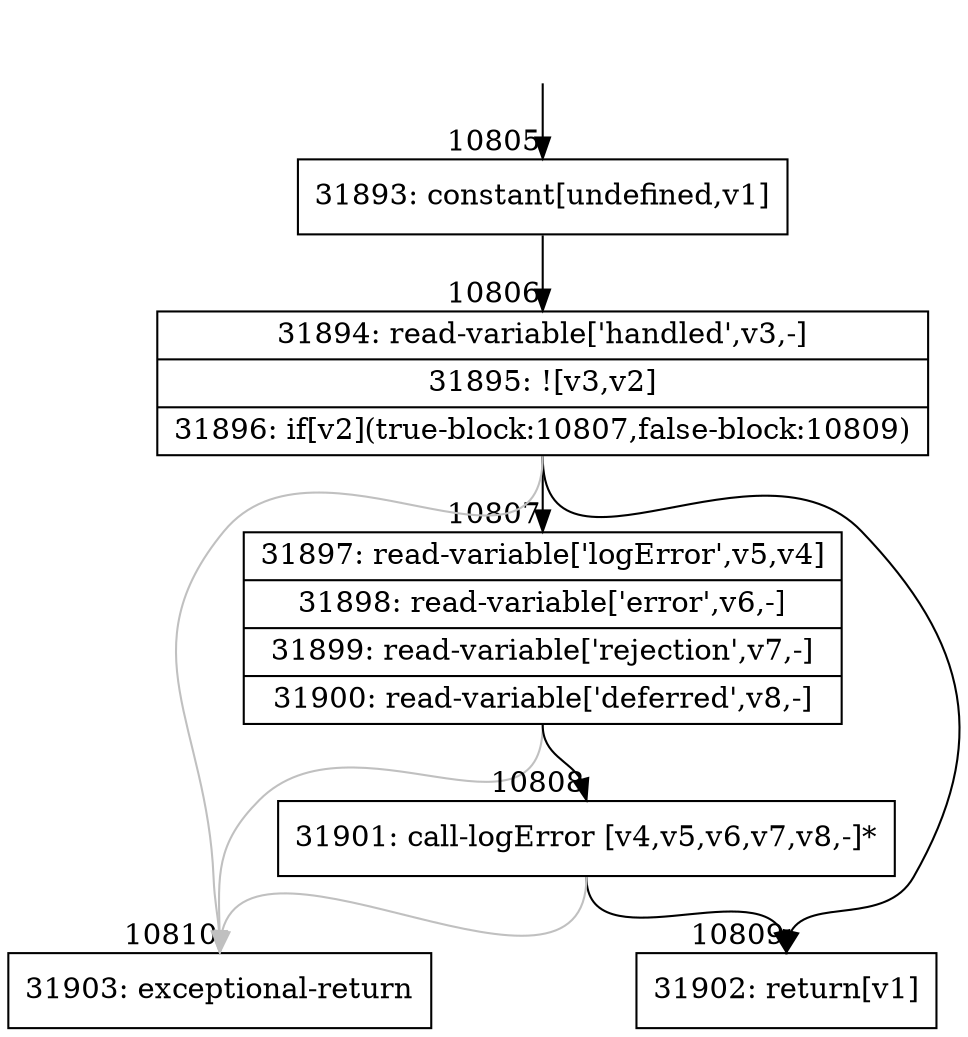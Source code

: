 digraph {
rankdir="TD"
BB_entry791[shape=none,label=""];
BB_entry791 -> BB10805 [tailport=s, headport=n, headlabel="    10805"]
BB10805 [shape=record label="{31893: constant[undefined,v1]}" ] 
BB10805 -> BB10806 [tailport=s, headport=n, headlabel="      10806"]
BB10806 [shape=record label="{31894: read-variable['handled',v3,-]|31895: ![v3,v2]|31896: if[v2](true-block:10807,false-block:10809)}" ] 
BB10806 -> BB10807 [tailport=s, headport=n, headlabel="      10807"]
BB10806 -> BB10809 [tailport=s, headport=n, headlabel="      10809"]
BB10806 -> BB10810 [tailport=s, headport=n, color=gray, headlabel="      10810"]
BB10807 [shape=record label="{31897: read-variable['logError',v5,v4]|31898: read-variable['error',v6,-]|31899: read-variable['rejection',v7,-]|31900: read-variable['deferred',v8,-]}" ] 
BB10807 -> BB10808 [tailport=s, headport=n, headlabel="      10808"]
BB10807 -> BB10810 [tailport=s, headport=n, color=gray]
BB10808 [shape=record label="{31901: call-logError [v4,v5,v6,v7,v8,-]*}" ] 
BB10808 -> BB10809 [tailport=s, headport=n]
BB10808 -> BB10810 [tailport=s, headport=n, color=gray]
BB10809 [shape=record label="{31902: return[v1]}" ] 
BB10810 [shape=record label="{31903: exceptional-return}" ] 
//#$~ 15240
}
